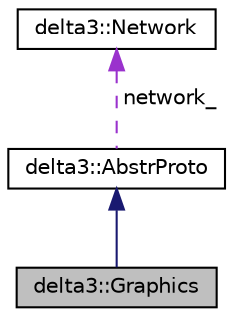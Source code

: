 digraph "delta3::Graphics"
{
  edge [fontname="Helvetica",fontsize="10",labelfontname="Helvetica",labelfontsize="10"];
  node [fontname="Helvetica",fontsize="10",shape=record];
  Node1 [label="delta3::Graphics",height=0.2,width=0.4,color="black", fillcolor="grey75", style="filled" fontcolor="black"];
  Node2 -> Node1 [dir="back",color="midnightblue",fontsize="10",style="solid",fontname="Helvetica"];
  Node2 [label="delta3::AbstrProto",height=0.2,width=0.4,color="black", fillcolor="white", style="filled",URL="$classdelta3_1_1_abstr_proto.html"];
  Node3 -> Node2 [dir="back",color="darkorchid3",fontsize="10",style="dashed",label=" network_" ,fontname="Helvetica"];
  Node3 [label="delta3::Network",height=0.2,width=0.4,color="black", fillcolor="white", style="filled",URL="$classdelta3_1_1_network.html"];
}
